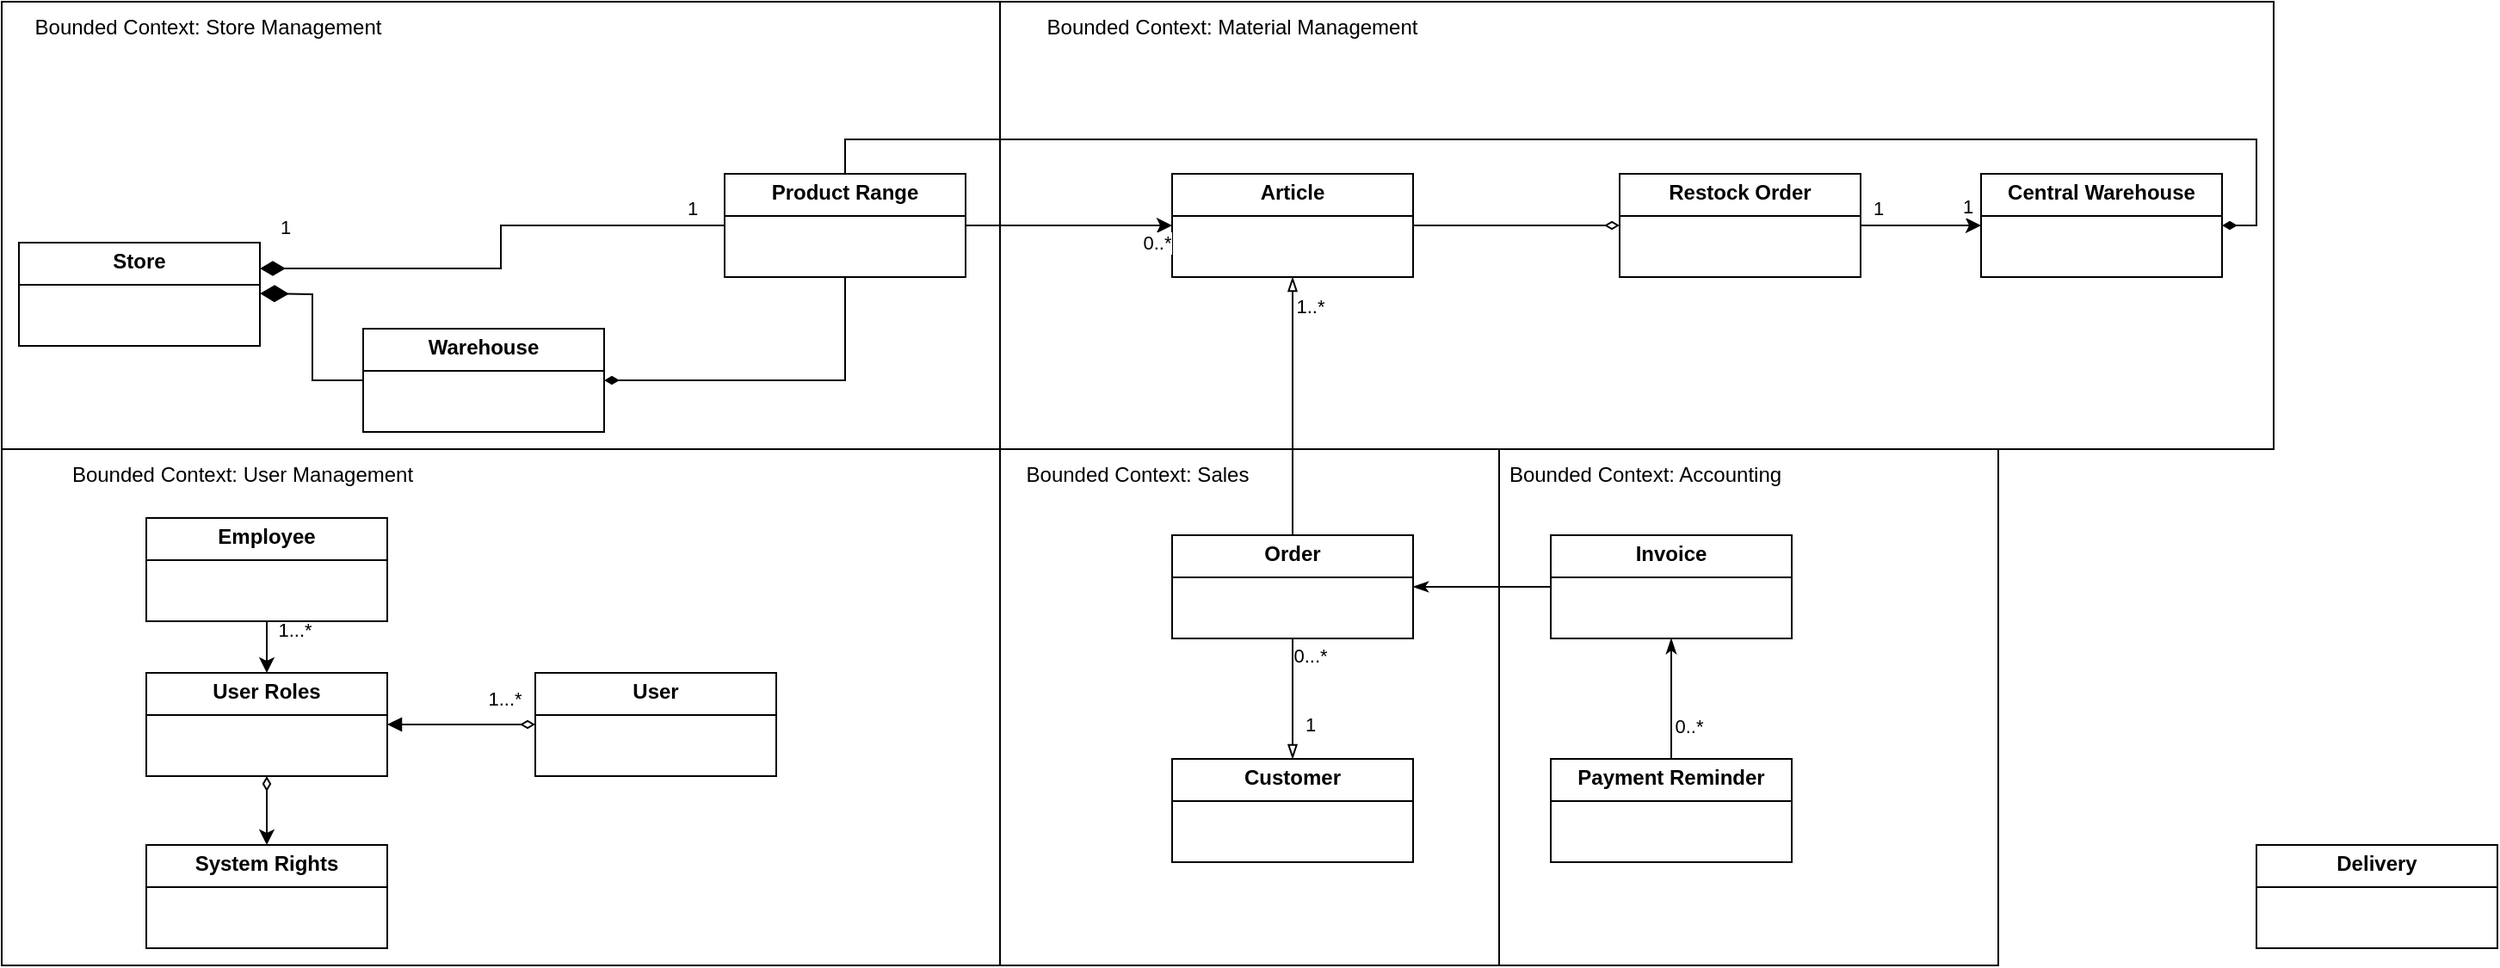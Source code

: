 <mxfile version="24.7.17">
  <diagram name="Seite-1" id="T3exFmkslGlXLoky_9d0">
    <mxGraphModel grid="1" page="1" gridSize="10" guides="1" tooltips="1" connect="1" arrows="1" fold="1" pageScale="1" pageWidth="827" pageHeight="1169" math="0" shadow="0">
      <root>
        <mxCell id="0" />
        <mxCell id="1" parent="0" />
        <mxCell id="Zy9R0tyqMnLvUTVmETqE-21" value="" style="rounded=0;whiteSpace=wrap;html=1;" vertex="1" parent="1">
          <mxGeometry x="120" y="-10" width="580" height="270" as="geometry" />
        </mxCell>
        <mxCell id="Zy9R0tyqMnLvUTVmETqE-19" value="" style="rounded=0;whiteSpace=wrap;html=1;" vertex="1" parent="1">
          <mxGeometry x="990" y="250" width="290" height="300" as="geometry" />
        </mxCell>
        <mxCell id="Zy9R0tyqMnLvUTVmETqE-17" value="" style="rounded=0;whiteSpace=wrap;html=1;" vertex="1" parent="1">
          <mxGeometry x="700" y="250" width="290" height="300" as="geometry" />
        </mxCell>
        <mxCell id="Zy9R0tyqMnLvUTVmETqE-15" value="" style="rounded=0;whiteSpace=wrap;html=1;" vertex="1" parent="1">
          <mxGeometry x="700" y="-10" width="740" height="260" as="geometry" />
        </mxCell>
        <mxCell id="Zy9R0tyqMnLvUTVmETqE-13" value="" style="rounded=0;whiteSpace=wrap;html=1;" vertex="1" parent="1">
          <mxGeometry x="120" y="250" width="580" height="300" as="geometry" />
        </mxCell>
        <mxCell id="FwY32NNQiGKsPG9vVs9D-2" value="&lt;p style=&quot;margin:0px;margin-top:4px;text-align:center;&quot;&gt;&lt;b&gt;User&lt;/b&gt;&lt;/p&gt;&lt;hr size=&quot;1&quot; style=&quot;border-style:solid;&quot;&gt;&lt;div style=&quot;height:2px;&quot;&gt;&lt;/div&gt;" style="verticalAlign=top;align=left;overflow=fill;html=1;whiteSpace=wrap;" vertex="1" parent="1">
          <mxGeometry x="430" y="380" width="140" height="60" as="geometry" />
        </mxCell>
        <mxCell id="MyK4JAG3Z2enxXrZZzXB-1" value="&lt;p style=&quot;margin:0px;margin-top:4px;text-align:center;&quot;&gt;&lt;b&gt;Article&lt;/b&gt;&lt;/p&gt;&lt;hr size=&quot;1&quot; style=&quot;border-style:solid;&quot;&gt;&lt;div style=&quot;height:2px;&quot;&gt;&lt;/div&gt;" style="verticalAlign=top;align=left;overflow=fill;html=1;whiteSpace=wrap;" vertex="1" parent="1">
          <mxGeometry x="800" y="90" width="140" height="60" as="geometry" />
        </mxCell>
        <mxCell id="ZTUaAKTbda-NyMg0LYNs-5" value="&lt;p style=&quot;margin:0px;margin-top:4px;text-align:center;&quot;&gt;&lt;b&gt;Customer&lt;/b&gt;&lt;/p&gt;&lt;hr size=&quot;1&quot; style=&quot;border-style:solid;&quot;&gt;&lt;div style=&quot;height:2px;&quot;&gt;&lt;/div&gt;" style="verticalAlign=top;align=left;overflow=fill;html=1;whiteSpace=wrap;" vertex="1" parent="1">
          <mxGeometry x="800" y="430" width="140" height="60" as="geometry" />
        </mxCell>
        <mxCell id="ZTUaAKTbda-NyMg0LYNs-10" style="edgeStyle=orthogonalEdgeStyle;rounded=0;orthogonalLoop=1;jettySize=auto;html=1;entryX=0;entryY=0.5;entryDx=0;entryDy=0;endArrow=none;endFill=0;startArrow=classicThin;startFill=1;" edge="1" parent="1" source="MyK4JAG3Z2enxXrZZzXB-2" target="ZTUaAKTbda-NyMg0LYNs-9">
          <mxGeometry relative="1" as="geometry" />
        </mxCell>
        <mxCell id="ZTUaAKTbda-NyMg0LYNs-13" style="edgeStyle=orthogonalEdgeStyle;rounded=0;orthogonalLoop=1;jettySize=auto;html=1;entryX=0.5;entryY=0;entryDx=0;entryDy=0;endArrow=blockThin;endFill=0;" edge="1" parent="1" source="MyK4JAG3Z2enxXrZZzXB-2" target="ZTUaAKTbda-NyMg0LYNs-5">
          <mxGeometry relative="1" as="geometry" />
        </mxCell>
        <mxCell id="ZTUaAKTbda-NyMg0LYNs-15" value="1" style="edgeLabel;html=1;align=center;verticalAlign=middle;resizable=0;points=[];" connectable="0" vertex="1" parent="ZTUaAKTbda-NyMg0LYNs-13">
          <mxGeometry x="0.629" y="2" relative="1" as="geometry">
            <mxPoint x="8" y="-7" as="offset" />
          </mxGeometry>
        </mxCell>
        <mxCell id="FwY32NNQiGKsPG9vVs9D-30" value="0...*" style="edgeLabel;html=1;align=center;verticalAlign=middle;resizable=0;points=[];" vertex="1" connectable="0" parent="ZTUaAKTbda-NyMg0LYNs-13">
          <mxGeometry x="-0.727" y="5" relative="1" as="geometry">
            <mxPoint x="5" as="offset" />
          </mxGeometry>
        </mxCell>
        <mxCell id="ZTUaAKTbda-NyMg0LYNs-14" style="edgeStyle=orthogonalEdgeStyle;rounded=0;orthogonalLoop=1;jettySize=auto;html=1;endArrow=blockThin;endFill=0;" edge="1" parent="1" source="MyK4JAG3Z2enxXrZZzXB-2" target="MyK4JAG3Z2enxXrZZzXB-1">
          <mxGeometry relative="1" as="geometry" />
        </mxCell>
        <mxCell id="ZTUaAKTbda-NyMg0LYNs-17" value="1..*" style="edgeLabel;html=1;align=center;verticalAlign=middle;resizable=0;points=[];" connectable="0" vertex="1" parent="ZTUaAKTbda-NyMg0LYNs-14">
          <mxGeometry x="0.773" y="-2" relative="1" as="geometry">
            <mxPoint x="8" as="offset" />
          </mxGeometry>
        </mxCell>
        <mxCell id="MyK4JAG3Z2enxXrZZzXB-2" value="&lt;p style=&quot;margin:0px;margin-top:4px;text-align:center;&quot;&gt;&lt;b&gt;Order&lt;/b&gt;&lt;/p&gt;&lt;hr size=&quot;1&quot; style=&quot;border-style:solid;&quot;&gt;&lt;div style=&quot;height:2px;&quot;&gt;&lt;/div&gt;" style="verticalAlign=top;align=left;overflow=fill;html=1;whiteSpace=wrap;" vertex="1" parent="1">
          <mxGeometry x="800" y="300" width="140" height="60" as="geometry" />
        </mxCell>
        <mxCell id="Zy9R0tyqMnLvUTVmETqE-1" value="&lt;p style=&quot;margin:0px;margin-top:4px;text-align:center;&quot;&gt;&lt;b&gt;Payment Reminder&lt;/b&gt;&lt;/p&gt;&lt;hr size=&quot;1&quot; style=&quot;border-style:solid;&quot;&gt;&lt;div style=&quot;height:2px;&quot;&gt;&lt;/div&gt;" style="verticalAlign=top;align=left;overflow=fill;html=1;whiteSpace=wrap;" vertex="1" parent="1">
          <mxGeometry x="1020" y="430" width="140" height="60" as="geometry" />
        </mxCell>
        <mxCell id="FwY32NNQiGKsPG9vVs9D-35" style="edgeStyle=orthogonalEdgeStyle;rounded=0;orthogonalLoop=1;jettySize=auto;html=1;exitX=1;exitY=0.5;exitDx=0;exitDy=0;entryX=0.5;entryY=1;entryDx=0;entryDy=0;endArrow=none;endFill=0;startArrow=diamondThin;startFill=1;" edge="1" parent="1" source="ZTUaAKTbda-NyMg0LYNs-8" target="1OSqfOWBLKjtoWtCqfP8-2">
          <mxGeometry relative="1" as="geometry" />
        </mxCell>
        <mxCell id="ZTUaAKTbda-NyMg0LYNs-8" value="&lt;p style=&quot;margin:0px;margin-top:4px;text-align:center;&quot;&gt;&lt;b&gt;Warehouse&lt;/b&gt;&lt;/p&gt;&lt;hr size=&quot;1&quot; style=&quot;border-style:solid;&quot;&gt;&lt;div style=&quot;height:2px;&quot;&gt;&lt;/div&gt;" style="verticalAlign=top;align=left;overflow=fill;html=1;whiteSpace=wrap;" vertex="1" parent="1">
          <mxGeometry x="330" y="180" width="140" height="60" as="geometry" />
        </mxCell>
        <mxCell id="1OSqfOWBLKjtoWtCqfP8-4" style="edgeStyle=orthogonalEdgeStyle;rounded=0;orthogonalLoop=1;jettySize=auto;html=1;entryX=1;entryY=0.5;entryDx=0;entryDy=0;startArrow=diamondThin;startFill=0;endArrow=none;endFill=0;" edge="1" parent="1" source="1OSqfOWBLKjtoWtCqfP8-1" target="MyK4JAG3Z2enxXrZZzXB-1">
          <mxGeometry relative="1" as="geometry" />
        </mxCell>
        <mxCell id="FwY32NNQiGKsPG9vVs9D-26" value="" style="edgeStyle=orthogonalEdgeStyle;rounded=0;orthogonalLoop=1;jettySize=auto;html=1;" edge="1" parent="1" source="1OSqfOWBLKjtoWtCqfP8-1" target="FwY32NNQiGKsPG9vVs9D-18">
          <mxGeometry relative="1" as="geometry">
            <Array as="points">
              <mxPoint x="1220" y="120" />
              <mxPoint x="1220" y="120" />
            </Array>
          </mxGeometry>
        </mxCell>
        <mxCell id="FwY32NNQiGKsPG9vVs9D-27" value="1" style="edgeLabel;html=1;align=center;verticalAlign=middle;resizable=0;points=[];" vertex="1" connectable="0" parent="FwY32NNQiGKsPG9vVs9D-26">
          <mxGeometry x="-0.416" y="2" relative="1" as="geometry">
            <mxPoint x="-11" y="-8" as="offset" />
          </mxGeometry>
        </mxCell>
        <mxCell id="1OSqfOWBLKjtoWtCqfP8-1" value="&lt;p style=&quot;margin:0px;margin-top:4px;text-align:center;&quot;&gt;&lt;b&gt;Restock Order&lt;/b&gt;&lt;/p&gt;&lt;hr size=&quot;1&quot; style=&quot;border-style:solid;&quot;&gt;&lt;div style=&quot;height:2px;&quot;&gt;&lt;/div&gt;" style="verticalAlign=top;align=left;overflow=fill;html=1;whiteSpace=wrap;" vertex="1" parent="1">
          <mxGeometry x="1060" y="90" width="140" height="60" as="geometry" />
        </mxCell>
        <mxCell id="ZTUaAKTbda-NyMg0LYNs-11" style="edgeStyle=orthogonalEdgeStyle;rounded=0;orthogonalLoop=1;jettySize=auto;html=1;entryX=0.5;entryY=0;entryDx=0;entryDy=0;endArrow=none;endFill=0;startArrow=classicThin;startFill=1;" edge="1" parent="1" source="ZTUaAKTbda-NyMg0LYNs-9" target="Zy9R0tyqMnLvUTVmETqE-1">
          <mxGeometry relative="1" as="geometry">
            <Array as="points">
              <mxPoint x="1090" y="380" />
              <mxPoint x="1090" y="380" />
            </Array>
          </mxGeometry>
        </mxCell>
        <mxCell id="ZTUaAKTbda-NyMg0LYNs-16" value="0..*" style="edgeLabel;html=1;align=center;verticalAlign=middle;resizable=0;points=[];" connectable="0" vertex="1" parent="ZTUaAKTbda-NyMg0LYNs-11">
          <mxGeometry x="0.457" y="3" relative="1" as="geometry">
            <mxPoint x="7" as="offset" />
          </mxGeometry>
        </mxCell>
        <mxCell id="ZTUaAKTbda-NyMg0LYNs-9" value="&lt;p style=&quot;margin:0px;margin-top:4px;text-align:center;&quot;&gt;&lt;b&gt;Invoice&lt;/b&gt;&lt;/p&gt;&lt;hr size=&quot;1&quot; style=&quot;border-style:solid;&quot;&gt;&lt;div style=&quot;height:2px;&quot;&gt;&lt;/div&gt;" style="verticalAlign=top;align=left;overflow=fill;html=1;whiteSpace=wrap;" vertex="1" parent="1">
          <mxGeometry x="1020" y="300" width="140" height="60" as="geometry" />
        </mxCell>
        <mxCell id="ZTUaAKTbda-NyMg0LYNs-18" style="edgeStyle=orthogonalEdgeStyle;rounded=0;orthogonalLoop=1;jettySize=auto;html=1;entryX=0;entryY=0.5;entryDx=0;entryDy=0;" edge="1" parent="1" source="1OSqfOWBLKjtoWtCqfP8-2" target="MyK4JAG3Z2enxXrZZzXB-1">
          <mxGeometry relative="1" as="geometry" />
        </mxCell>
        <mxCell id="ZTUaAKTbda-NyMg0LYNs-20" value="0..*" style="edgeLabel;html=1;align=center;verticalAlign=middle;resizable=0;points=[];" connectable="0" vertex="1" parent="ZTUaAKTbda-NyMg0LYNs-18">
          <mxGeometry x="0.85" y="-1" relative="1" as="geometry">
            <mxPoint y="9" as="offset" />
          </mxGeometry>
        </mxCell>
        <mxCell id="1OSqfOWBLKjtoWtCqfP8-2" value="&lt;p style=&quot;margin:0px;margin-top:4px;text-align:center;&quot;&gt;&lt;b&gt;Product Range&lt;/b&gt;&lt;/p&gt;&lt;hr style=&quot;border-style: solid;&quot; size=&quot;1&quot;&gt;" style="verticalAlign=top;align=left;overflow=fill;html=1;whiteSpace=wrap;" vertex="1" parent="1">
          <mxGeometry x="540" y="90" width="140" height="60" as="geometry" />
        </mxCell>
        <mxCell id="FwY32NNQiGKsPG9vVs9D-37" style="edgeStyle=orthogonalEdgeStyle;rounded=0;orthogonalLoop=1;jettySize=auto;html=1;exitX=0.5;exitY=1;exitDx=0;exitDy=0;entryX=0.5;entryY=0;entryDx=0;entryDy=0;startArrow=diamondThin;startFill=0;" edge="1" parent="1" source="FwY32NNQiGKsPG9vVs9D-14" target="FwY32NNQiGKsPG9vVs9D-36">
          <mxGeometry relative="1" as="geometry" />
        </mxCell>
        <mxCell id="FwY32NNQiGKsPG9vVs9D-14" value="&lt;p style=&quot;margin:0px;margin-top:4px;text-align:center;&quot;&gt;&lt;b&gt;User Roles&lt;/b&gt;&lt;/p&gt;&lt;hr size=&quot;1&quot; style=&quot;border-style:solid;&quot;&gt;&lt;div style=&quot;height:2px;&quot;&gt;&lt;/div&gt;" style="verticalAlign=top;align=left;overflow=fill;html=1;whiteSpace=wrap;" vertex="1" parent="1">
          <mxGeometry x="204" y="380" width="140" height="60" as="geometry" />
        </mxCell>
        <mxCell id="FwY32NNQiGKsPG9vVs9D-31" style="edgeStyle=orthogonalEdgeStyle;rounded=0;orthogonalLoop=1;jettySize=auto;html=1;exitX=1;exitY=0.25;exitDx=0;exitDy=0;entryX=0;entryY=0.5;entryDx=0;entryDy=0;startArrow=diamondThin;startFill=1;endArrow=none;endFill=0;endSize=6;startSize=12;" edge="1" parent="1" source="Zy9R0tyqMnLvUTVmETqE-3" target="1OSqfOWBLKjtoWtCqfP8-2">
          <mxGeometry relative="1" as="geometry" />
        </mxCell>
        <mxCell id="FwY32NNQiGKsPG9vVs9D-32" value="1" style="edgeLabel;html=1;align=center;verticalAlign=middle;resizable=0;points=[];" vertex="1" connectable="0" parent="FwY32NNQiGKsPG9vVs9D-31">
          <mxGeometry x="0.874" y="2" relative="1" as="geometry">
            <mxPoint x="-1" y="-8" as="offset" />
          </mxGeometry>
        </mxCell>
        <mxCell id="Zy9R0tyqMnLvUTVmETqE-3" value="&lt;p style=&quot;margin:0px;margin-top:4px;text-align:center;&quot;&gt;&lt;b&gt;Store&lt;/b&gt;&lt;/p&gt;&lt;hr style=&quot;border-style: solid;&quot; size=&quot;1&quot;&gt;" style="verticalAlign=top;align=left;overflow=fill;html=1;whiteSpace=wrap;" vertex="1" parent="1">
          <mxGeometry x="130" y="130" width="140" height="60" as="geometry" />
        </mxCell>
        <mxCell id="Zy9R0tyqMnLvUTVmETqE-4" style="edgeStyle=none;rounded=0;orthogonalLoop=1;jettySize=auto;html=1;exitX=1;exitY=0.5;exitDx=0;exitDy=0;" edge="1" parent="1" source="Zy9R0tyqMnLvUTVmETqE-3" target="Zy9R0tyqMnLvUTVmETqE-3">
          <mxGeometry relative="1" as="geometry">
            <Array as="points">
              <mxPoint x="270" y="160" />
            </Array>
          </mxGeometry>
        </mxCell>
        <mxCell id="1OSqfOWBLKjtoWtCqfP8-3" value="&lt;p style=&quot;margin:0px;margin-top:4px;text-align:center;&quot;&gt;&lt;b&gt;Delivery&lt;/b&gt;&lt;/p&gt;&lt;hr size=&quot;1&quot; style=&quot;border-style:solid;&quot;&gt;&lt;div style=&quot;height:2px;&quot;&gt;&lt;/div&gt;" style="verticalAlign=top;align=left;overflow=fill;html=1;whiteSpace=wrap;" vertex="1" parent="1">
          <mxGeometry x="1430" y="480" width="140" height="60" as="geometry" />
        </mxCell>
        <mxCell id="FwY32NNQiGKsPG9vVs9D-33" style="edgeStyle=orthogonalEdgeStyle;rounded=0;orthogonalLoop=1;jettySize=auto;html=1;exitX=1;exitY=0.5;exitDx=0;exitDy=0;entryX=0.5;entryY=0;entryDx=0;entryDy=0;endArrow=none;endFill=0;startArrow=diamondThin;startFill=1;" edge="1" parent="1" source="FwY32NNQiGKsPG9vVs9D-18" target="1OSqfOWBLKjtoWtCqfP8-2">
          <mxGeometry relative="1" as="geometry">
            <mxPoint x="610" y="40" as="targetPoint" />
            <Array as="points">
              <mxPoint x="1430" y="120" />
              <mxPoint x="1430" y="70" />
              <mxPoint x="610" y="70" />
            </Array>
          </mxGeometry>
        </mxCell>
        <mxCell id="FwY32NNQiGKsPG9vVs9D-18" value="&lt;p style=&quot;margin:0px;margin-top:4px;text-align:center;&quot;&gt;&lt;b&gt;Central Warehouse&lt;/b&gt;&lt;span style=&quot;color: rgba(0, 0, 0, 0); font-family: monospace; font-size: 0px; text-wrap: nowrap; background-color: initial; text-align: left;&quot;&gt;%3CmxGraphModel%3E%3Croot%3E%3CmxCell%20id%3D%220%22%2F%3E%3CmxCell%20id%3D%221%22%20parent%3D%220%22%2F%3E%3CmxCell%20id%3D%222%22%20value%3D%22%26lt%3Bp%20style%3D%26quot%3Bmargin%3A0px%3Bmargin-top%3A4px%3Btext-align%3Acenter%3B%26quot%3B%26gt%3B%26lt%3Bb%26gt%3BWarehouse%26lt%3B%2Fb%26gt%3B%26lt%3B%2Fp%26gt%3B%26lt%3Bhr%20size%3D%26quot%3B1%26quot%3B%20style%3D%26quot%3Bborder-style%3Asolid%3B%26quot%3B%26gt%3B%26lt%3Bdiv%20style%3D%26quot%3Bheight%3A2px%3B%26quot%3B%26gt%3B%26lt%3B%2Fdiv%26gt%3B%22%20style%3D%22verticalAlign%3Dtop%3Balign%3Dleft%3Boverflow%3Dfill%3Bhtml%3D1%3BwhiteSpace%3Dwrap%3B%22%20vertex%3D%221%22%20parent%3D%221%22%3E%3CmxGeometry%20x%3D%22330%22%20y%3D%22180%22%20width%3D%22140%22%20height%3D%2260%22%20as%3D%22geometry%22%2F%3E%3C%2FmxCell%3E%3C%2Froot%3E%3C%2FmxGraphModel%3E&lt;/span&gt;&lt;/p&gt;&lt;hr style=&quot;border-style: solid;&quot; size=&quot;1&quot;&gt;&lt;p style=&quot;margin:0px;margin-top:4px;text-align:center;&quot;&gt;&lt;span style=&quot;background-color: initial; color: rgba(0, 0, 0, 0); font-family: monospace; font-size: 0px; text-align: left; text-wrap: nowrap;&quot;&gt;%3CmxGraphModel%3E%3Croot%3E%3CmxCell%20id%3D%220%22%2F%3E%3CmxCell%20id%3D%221%22%20parent%3D%220%22%2F%3E%3CmxCell%20id%3D%222%22%20value%3D%22%26lt%3Bp%20style%3D%26quot%3Bmargin%3A0px%3Bmargin-top%3A4px%3Btext-align%3Acenter%3B%26quot%3B%26gt%3B%26lt%3Bb%26gt%3BWarehouse%26lt%3B%2Fb%26gt%3B%26lt%3B%2Fp%26gt%3B%26lt%3Bhr%20size%3D%26quot%3B1%26quot%3B%20style%3D%26quot%3Bborder-style%3Asolid%3B%26quot%3B%26gt%3B%26lt%3Bdiv%20style%3D%26quot%3Bheight%3A2px%3B%26quot%3B%26gt%3B%26lt%3B%2Fdiv%26gt%3B%22%20style%3D%22verticalAlign%3Dtop%3Balign%3Dleft%3Boverflow%3Dfill%3Bhtml%3D1%3BwhiteSpace%3Dwrap%3B%22%20vertex%3D%221%22%20parent%3D%221%22%3E%3CmxGeometry%20x%3D%22330%22%20y%3D%22180%22%20width%3D%22140%22%20height%3D%2260%22%20as%3D%22geometry%22%2F%3E%3C%2FmxCell%3E%3C%2Froot%3E%3C%2FmxGraphModel%3E&lt;/span&gt;&lt;/p&gt;" style="verticalAlign=top;align=left;overflow=fill;html=1;whiteSpace=wrap;" vertex="1" parent="1">
          <mxGeometry x="1270" y="90" width="140" height="60" as="geometry" />
        </mxCell>
        <mxCell id="FwY32NNQiGKsPG9vVs9D-21" value="" style="html=1;verticalAlign=bottom;labelBackgroundColor=none;endArrow=block;endFill=1;rounded=0;exitX=0;exitY=0.5;exitDx=0;exitDy=0;entryX=1;entryY=0.5;entryDx=0;entryDy=0;startArrow=diamondThin;startFill=0;" edge="1" parent="1" source="FwY32NNQiGKsPG9vVs9D-2" target="FwY32NNQiGKsPG9vVs9D-14">
          <mxGeometry width="160" relative="1" as="geometry">
            <mxPoint x="504" y="275" as="sourcePoint" />
            <mxPoint x="664" y="275" as="targetPoint" />
          </mxGeometry>
        </mxCell>
        <mxCell id="FwY32NNQiGKsPG9vVs9D-22" value="1...*" style="edgeLabel;html=1;align=center;verticalAlign=middle;resizable=0;points=[];" vertex="1" connectable="0" parent="FwY32NNQiGKsPG9vVs9D-21">
          <mxGeometry x="-0.54" y="1" relative="1" as="geometry">
            <mxPoint x="2" y="-16" as="offset" />
          </mxGeometry>
        </mxCell>
        <mxCell id="Zy9R0tyqMnLvUTVmETqE-10" value="1" style="endArrow=none;html=1;endSize=12;startArrow=diamondThin;startSize=14;startFill=1;edgeStyle=orthogonalEdgeStyle;align=left;verticalAlign=bottom;rounded=0;entryX=0;entryY=0.5;entryDx=0;entryDy=0;endFill=0;" edge="1" parent="1" target="ZTUaAKTbda-NyMg0LYNs-8">
          <mxGeometry x="-0.827" y="30" relative="1" as="geometry">
            <mxPoint x="270" y="159.5" as="sourcePoint" />
            <mxPoint x="430" y="159.5" as="targetPoint" />
            <mxPoint as="offset" />
          </mxGeometry>
        </mxCell>
        <mxCell id="FwY32NNQiGKsPG9vVs9D-24" style="edgeStyle=orthogonalEdgeStyle;rounded=0;orthogonalLoop=1;jettySize=auto;html=1;exitX=0.5;exitY=1;exitDx=0;exitDy=0;entryX=0.5;entryY=0;entryDx=0;entryDy=0;" edge="1" parent="1" source="FwY32NNQiGKsPG9vVs9D-23" target="FwY32NNQiGKsPG9vVs9D-14">
          <mxGeometry relative="1" as="geometry" />
        </mxCell>
        <mxCell id="FwY32NNQiGKsPG9vVs9D-25" value="1...*" style="edgeLabel;html=1;align=center;verticalAlign=middle;resizable=0;points=[];" vertex="1" connectable="0" parent="FwY32NNQiGKsPG9vVs9D-24">
          <mxGeometry x="-0.8" relative="1" as="geometry">
            <mxPoint x="16" y="2" as="offset" />
          </mxGeometry>
        </mxCell>
        <mxCell id="FwY32NNQiGKsPG9vVs9D-23" value="&lt;p style=&quot;margin:0px;margin-top:4px;text-align:center;&quot;&gt;&lt;b&gt;Employee&lt;/b&gt;&lt;/p&gt;&lt;hr size=&quot;1&quot; style=&quot;border-style:solid;&quot;&gt;&lt;div style=&quot;height:2px;&quot;&gt;&lt;/div&gt;" style="verticalAlign=top;align=left;overflow=fill;html=1;whiteSpace=wrap;" vertex="1" parent="1">
          <mxGeometry x="204" y="290" width="140" height="60" as="geometry" />
        </mxCell>
        <mxCell id="FwY32NNQiGKsPG9vVs9D-28" value="1" style="edgeLabel;html=1;align=center;verticalAlign=middle;resizable=0;points=[];" vertex="1" connectable="0" parent="1">
          <mxGeometry x="1219.714" y="120" as="geometry">
            <mxPoint x="42" y="-11" as="offset" />
          </mxGeometry>
        </mxCell>
        <mxCell id="Zy9R0tyqMnLvUTVmETqE-14" value="Bounded Context: User Management" style="text;html=1;align=center;verticalAlign=middle;whiteSpace=wrap;rounded=0;" vertex="1" parent="1">
          <mxGeometry x="150" y="250" width="220" height="30" as="geometry" />
        </mxCell>
        <mxCell id="Zy9R0tyqMnLvUTVmETqE-16" value="Bounded Context: Store Management" style="text;html=1;align=center;verticalAlign=middle;whiteSpace=wrap;rounded=0;" vertex="1" parent="1">
          <mxGeometry x="130" y="-10" width="220" height="30" as="geometry" />
        </mxCell>
        <mxCell id="Zy9R0tyqMnLvUTVmETqE-18" value="Bounded Context: Sales" style="text;html=1;align=center;verticalAlign=middle;whiteSpace=wrap;rounded=0;" vertex="1" parent="1">
          <mxGeometry x="710" y="250" width="140" height="30" as="geometry" />
        </mxCell>
        <mxCell id="Zy9R0tyqMnLvUTVmETqE-20" value="Bounded Context: Accounting" style="text;html=1;align=center;verticalAlign=middle;whiteSpace=wrap;rounded=0;" vertex="1" parent="1">
          <mxGeometry x="990" y="250" width="170" height="30" as="geometry" />
        </mxCell>
        <mxCell id="Zy9R0tyqMnLvUTVmETqE-22" value="Bounded Context: Material Management" style="text;html=1;align=center;verticalAlign=middle;whiteSpace=wrap;rounded=0;" vertex="1" parent="1">
          <mxGeometry x="720" y="-10" width="230" height="30" as="geometry" />
        </mxCell>
        <mxCell id="FwY32NNQiGKsPG9vVs9D-36" value="&lt;p style=&quot;margin:0px;margin-top:4px;text-align:center;&quot;&gt;&lt;b&gt;System Rights&lt;/b&gt;&lt;/p&gt;&lt;hr size=&quot;1&quot; style=&quot;border-style:solid;&quot;&gt;&lt;div style=&quot;height:2px;&quot;&gt;&lt;/div&gt;" style="verticalAlign=top;align=left;overflow=fill;html=1;whiteSpace=wrap;" vertex="1" parent="1">
          <mxGeometry x="204" y="480" width="140" height="60" as="geometry" />
        </mxCell>
      </root>
    </mxGraphModel>
  </diagram>
</mxfile>
